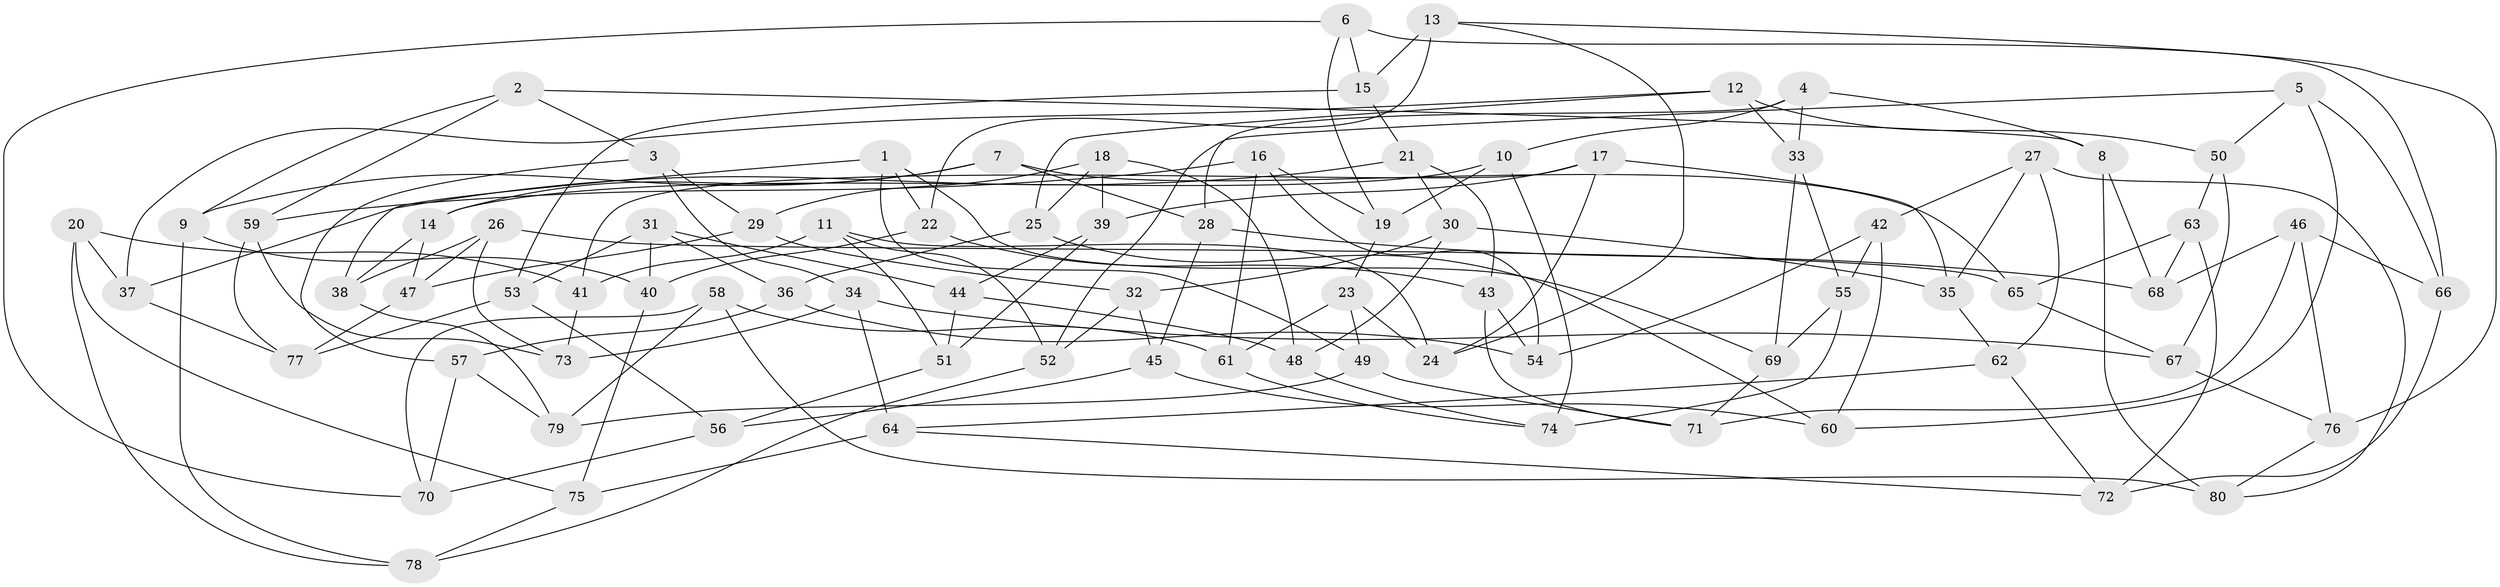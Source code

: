 // coarse degree distribution, {4: 0.3125, 6: 0.6041666666666666, 5: 0.0625, 3: 0.020833333333333332}
// Generated by graph-tools (version 1.1) at 2025/42/03/06/25 10:42:18]
// undirected, 80 vertices, 160 edges
graph export_dot {
graph [start="1"]
  node [color=gray90,style=filled];
  1;
  2;
  3;
  4;
  5;
  6;
  7;
  8;
  9;
  10;
  11;
  12;
  13;
  14;
  15;
  16;
  17;
  18;
  19;
  20;
  21;
  22;
  23;
  24;
  25;
  26;
  27;
  28;
  29;
  30;
  31;
  32;
  33;
  34;
  35;
  36;
  37;
  38;
  39;
  40;
  41;
  42;
  43;
  44;
  45;
  46;
  47;
  48;
  49;
  50;
  51;
  52;
  53;
  54;
  55;
  56;
  57;
  58;
  59;
  60;
  61;
  62;
  63;
  64;
  65;
  66;
  67;
  68;
  69;
  70;
  71;
  72;
  73;
  74;
  75;
  76;
  77;
  78;
  79;
  80;
  1 -- 38;
  1 -- 69;
  1 -- 22;
  1 -- 49;
  2 -- 9;
  2 -- 8;
  2 -- 3;
  2 -- 59;
  3 -- 29;
  3 -- 34;
  3 -- 57;
  4 -- 8;
  4 -- 28;
  4 -- 33;
  4 -- 10;
  5 -- 50;
  5 -- 52;
  5 -- 60;
  5 -- 66;
  6 -- 70;
  6 -- 66;
  6 -- 15;
  6 -- 19;
  7 -- 9;
  7 -- 65;
  7 -- 28;
  7 -- 14;
  8 -- 68;
  8 -- 80;
  9 -- 40;
  9 -- 78;
  10 -- 74;
  10 -- 14;
  10 -- 19;
  11 -- 41;
  11 -- 51;
  11 -- 24;
  11 -- 52;
  12 -- 33;
  12 -- 37;
  12 -- 50;
  12 -- 25;
  13 -- 22;
  13 -- 15;
  13 -- 24;
  13 -- 76;
  14 -- 38;
  14 -- 47;
  15 -- 21;
  15 -- 53;
  16 -- 59;
  16 -- 54;
  16 -- 61;
  16 -- 19;
  17 -- 35;
  17 -- 24;
  17 -- 41;
  17 -- 39;
  18 -- 29;
  18 -- 48;
  18 -- 39;
  18 -- 25;
  19 -- 23;
  20 -- 78;
  20 -- 41;
  20 -- 37;
  20 -- 75;
  21 -- 43;
  21 -- 37;
  21 -- 30;
  22 -- 40;
  22 -- 43;
  23 -- 61;
  23 -- 24;
  23 -- 49;
  25 -- 60;
  25 -- 36;
  26 -- 73;
  26 -- 47;
  26 -- 65;
  26 -- 38;
  27 -- 80;
  27 -- 62;
  27 -- 42;
  27 -- 35;
  28 -- 45;
  28 -- 68;
  29 -- 32;
  29 -- 47;
  30 -- 48;
  30 -- 35;
  30 -- 32;
  31 -- 44;
  31 -- 53;
  31 -- 36;
  31 -- 40;
  32 -- 45;
  32 -- 52;
  33 -- 69;
  33 -- 55;
  34 -- 73;
  34 -- 67;
  34 -- 64;
  35 -- 62;
  36 -- 54;
  36 -- 57;
  37 -- 77;
  38 -- 79;
  39 -- 51;
  39 -- 44;
  40 -- 75;
  41 -- 73;
  42 -- 55;
  42 -- 60;
  42 -- 54;
  43 -- 54;
  43 -- 71;
  44 -- 48;
  44 -- 51;
  45 -- 56;
  45 -- 60;
  46 -- 68;
  46 -- 66;
  46 -- 71;
  46 -- 76;
  47 -- 77;
  48 -- 74;
  49 -- 71;
  49 -- 79;
  50 -- 67;
  50 -- 63;
  51 -- 56;
  52 -- 78;
  53 -- 56;
  53 -- 77;
  55 -- 74;
  55 -- 69;
  56 -- 70;
  57 -- 79;
  57 -- 70;
  58 -- 70;
  58 -- 61;
  58 -- 80;
  58 -- 79;
  59 -- 73;
  59 -- 77;
  61 -- 74;
  62 -- 72;
  62 -- 64;
  63 -- 68;
  63 -- 72;
  63 -- 65;
  64 -- 75;
  64 -- 72;
  65 -- 67;
  66 -- 72;
  67 -- 76;
  69 -- 71;
  75 -- 78;
  76 -- 80;
}
